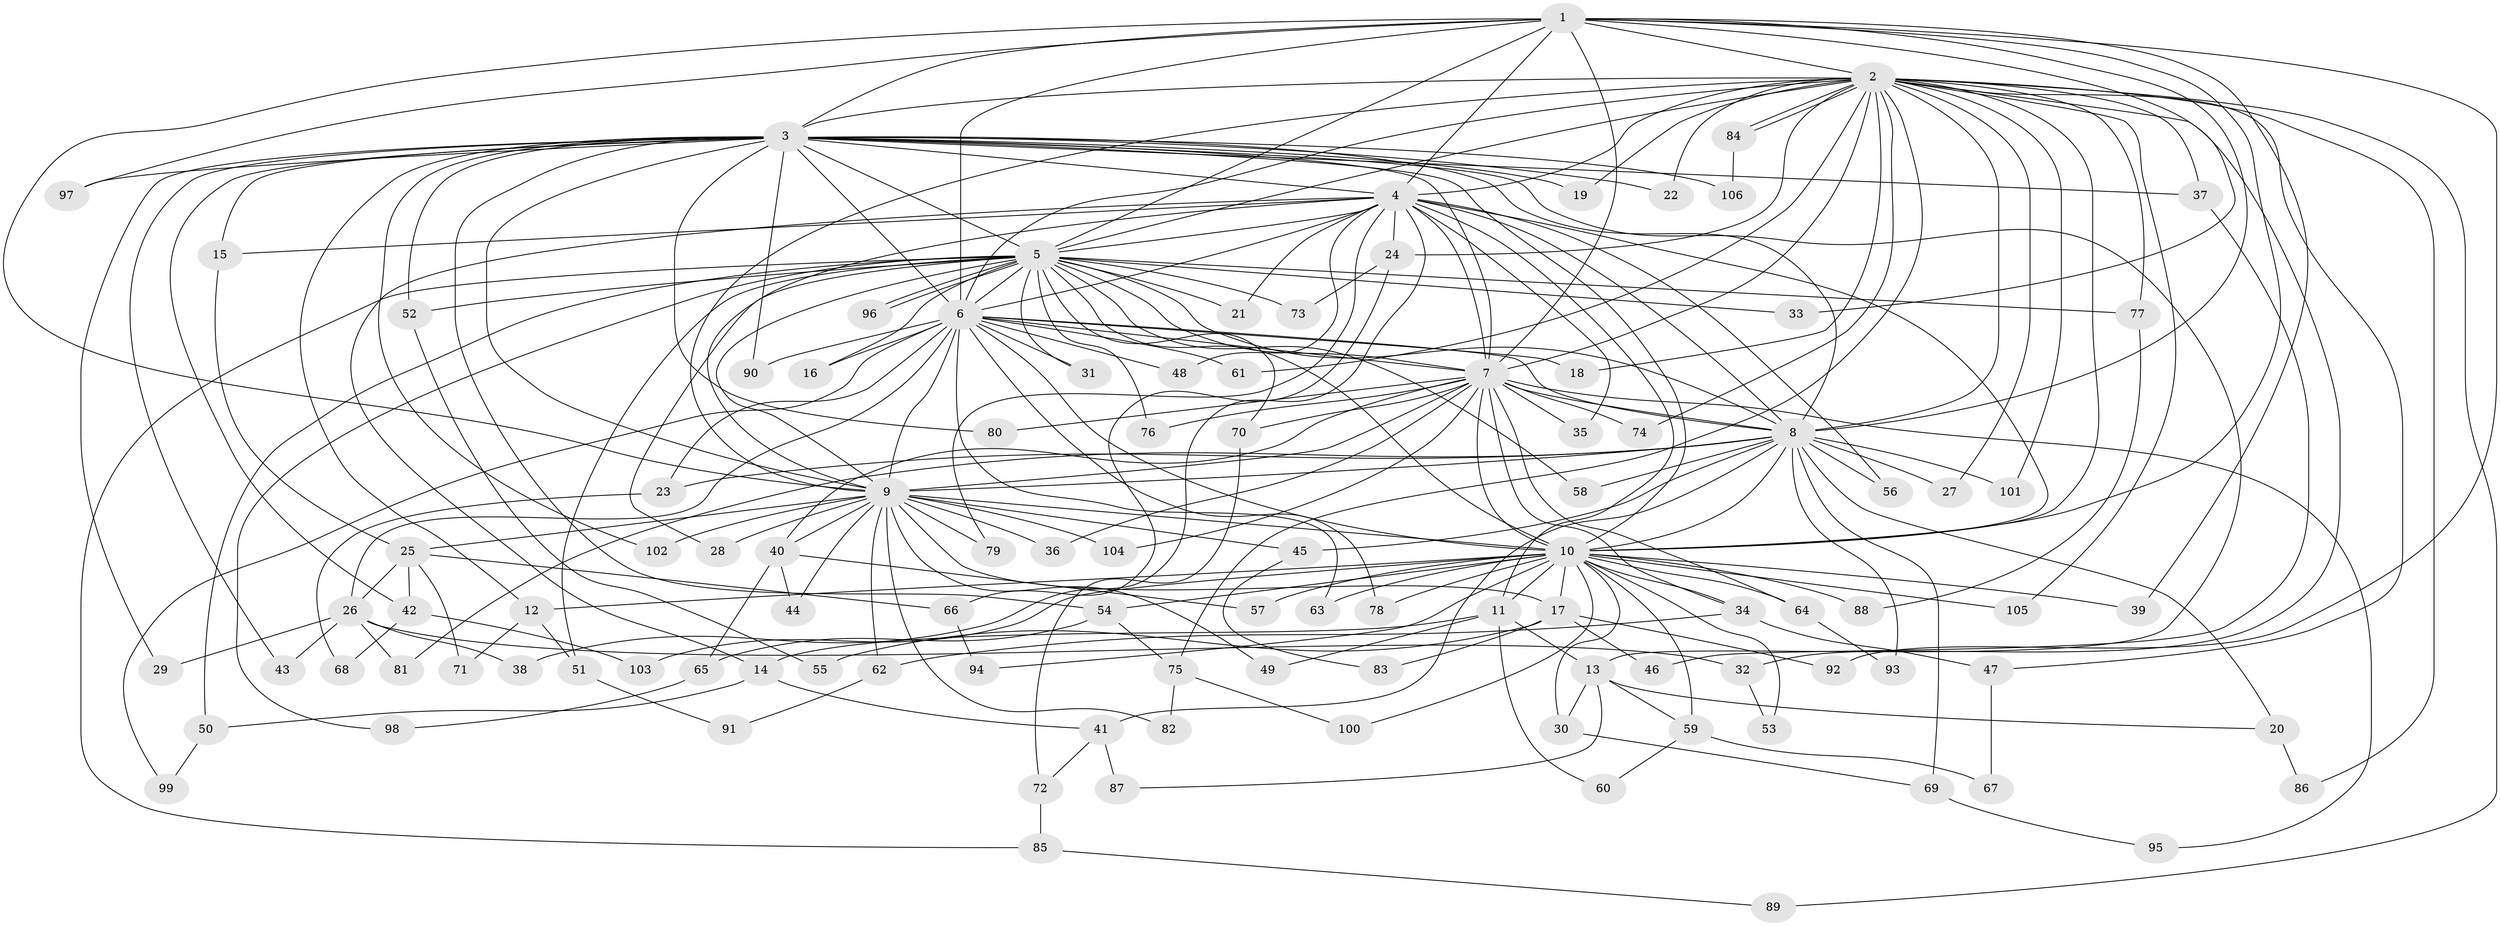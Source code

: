 // Generated by graph-tools (version 1.1) at 2025/13/03/09/25 04:13:57]
// undirected, 106 vertices, 237 edges
graph export_dot {
graph [start="1"]
  node [color=gray90,style=filled];
  1;
  2;
  3;
  4;
  5;
  6;
  7;
  8;
  9;
  10;
  11;
  12;
  13;
  14;
  15;
  16;
  17;
  18;
  19;
  20;
  21;
  22;
  23;
  24;
  25;
  26;
  27;
  28;
  29;
  30;
  31;
  32;
  33;
  34;
  35;
  36;
  37;
  38;
  39;
  40;
  41;
  42;
  43;
  44;
  45;
  46;
  47;
  48;
  49;
  50;
  51;
  52;
  53;
  54;
  55;
  56;
  57;
  58;
  59;
  60;
  61;
  62;
  63;
  64;
  65;
  66;
  67;
  68;
  69;
  70;
  71;
  72;
  73;
  74;
  75;
  76;
  77;
  78;
  79;
  80;
  81;
  82;
  83;
  84;
  85;
  86;
  87;
  88;
  89;
  90;
  91;
  92;
  93;
  94;
  95;
  96;
  97;
  98;
  99;
  100;
  101;
  102;
  103;
  104;
  105;
  106;
  1 -- 2;
  1 -- 3;
  1 -- 4;
  1 -- 5;
  1 -- 6;
  1 -- 7;
  1 -- 8;
  1 -- 9;
  1 -- 10;
  1 -- 33;
  1 -- 39;
  1 -- 92;
  1 -- 97;
  2 -- 3;
  2 -- 4;
  2 -- 5;
  2 -- 6;
  2 -- 7;
  2 -- 8;
  2 -- 9;
  2 -- 10;
  2 -- 18;
  2 -- 19;
  2 -- 22;
  2 -- 24;
  2 -- 27;
  2 -- 32;
  2 -- 37;
  2 -- 47;
  2 -- 61;
  2 -- 74;
  2 -- 75;
  2 -- 77;
  2 -- 84;
  2 -- 84;
  2 -- 86;
  2 -- 89;
  2 -- 101;
  2 -- 105;
  3 -- 4;
  3 -- 5;
  3 -- 6;
  3 -- 7;
  3 -- 8;
  3 -- 9;
  3 -- 10;
  3 -- 12;
  3 -- 13;
  3 -- 15;
  3 -- 19;
  3 -- 22;
  3 -- 29;
  3 -- 37;
  3 -- 42;
  3 -- 43;
  3 -- 52;
  3 -- 54;
  3 -- 80;
  3 -- 90;
  3 -- 97;
  3 -- 102;
  3 -- 106;
  4 -- 5;
  4 -- 6;
  4 -- 7;
  4 -- 8;
  4 -- 9;
  4 -- 10;
  4 -- 11;
  4 -- 14;
  4 -- 15;
  4 -- 21;
  4 -- 24;
  4 -- 35;
  4 -- 38;
  4 -- 48;
  4 -- 56;
  4 -- 79;
  5 -- 6;
  5 -- 7;
  5 -- 8;
  5 -- 9;
  5 -- 10;
  5 -- 16;
  5 -- 21;
  5 -- 28;
  5 -- 31;
  5 -- 33;
  5 -- 50;
  5 -- 51;
  5 -- 52;
  5 -- 58;
  5 -- 70;
  5 -- 73;
  5 -- 76;
  5 -- 77;
  5 -- 85;
  5 -- 96;
  5 -- 96;
  5 -- 98;
  6 -- 7;
  6 -- 8;
  6 -- 9;
  6 -- 10;
  6 -- 16;
  6 -- 18;
  6 -- 23;
  6 -- 26;
  6 -- 31;
  6 -- 48;
  6 -- 61;
  6 -- 63;
  6 -- 78;
  6 -- 90;
  6 -- 99;
  7 -- 8;
  7 -- 9;
  7 -- 10;
  7 -- 34;
  7 -- 35;
  7 -- 36;
  7 -- 40;
  7 -- 64;
  7 -- 70;
  7 -- 74;
  7 -- 76;
  7 -- 80;
  7 -- 95;
  7 -- 104;
  8 -- 9;
  8 -- 10;
  8 -- 20;
  8 -- 23;
  8 -- 27;
  8 -- 41;
  8 -- 45;
  8 -- 56;
  8 -- 58;
  8 -- 69;
  8 -- 81;
  8 -- 93;
  8 -- 101;
  9 -- 10;
  9 -- 17;
  9 -- 25;
  9 -- 28;
  9 -- 36;
  9 -- 40;
  9 -- 44;
  9 -- 45;
  9 -- 49;
  9 -- 62;
  9 -- 79;
  9 -- 82;
  9 -- 102;
  9 -- 104;
  10 -- 11;
  10 -- 12;
  10 -- 17;
  10 -- 30;
  10 -- 34;
  10 -- 39;
  10 -- 53;
  10 -- 54;
  10 -- 57;
  10 -- 59;
  10 -- 63;
  10 -- 64;
  10 -- 78;
  10 -- 88;
  10 -- 94;
  10 -- 100;
  10 -- 103;
  10 -- 105;
  11 -- 13;
  11 -- 14;
  11 -- 49;
  11 -- 60;
  12 -- 51;
  12 -- 71;
  13 -- 20;
  13 -- 30;
  13 -- 59;
  13 -- 87;
  14 -- 41;
  14 -- 50;
  15 -- 25;
  17 -- 46;
  17 -- 55;
  17 -- 83;
  17 -- 92;
  20 -- 86;
  23 -- 68;
  24 -- 66;
  24 -- 73;
  25 -- 26;
  25 -- 42;
  25 -- 66;
  25 -- 71;
  26 -- 29;
  26 -- 32;
  26 -- 38;
  26 -- 43;
  26 -- 81;
  30 -- 69;
  32 -- 53;
  34 -- 47;
  34 -- 62;
  37 -- 46;
  40 -- 44;
  40 -- 57;
  40 -- 65;
  41 -- 72;
  41 -- 87;
  42 -- 68;
  42 -- 103;
  45 -- 83;
  47 -- 67;
  50 -- 99;
  51 -- 91;
  52 -- 55;
  54 -- 65;
  54 -- 75;
  59 -- 60;
  59 -- 67;
  62 -- 91;
  64 -- 93;
  65 -- 98;
  66 -- 94;
  69 -- 95;
  70 -- 72;
  72 -- 85;
  75 -- 82;
  75 -- 100;
  77 -- 88;
  84 -- 106;
  85 -- 89;
}
